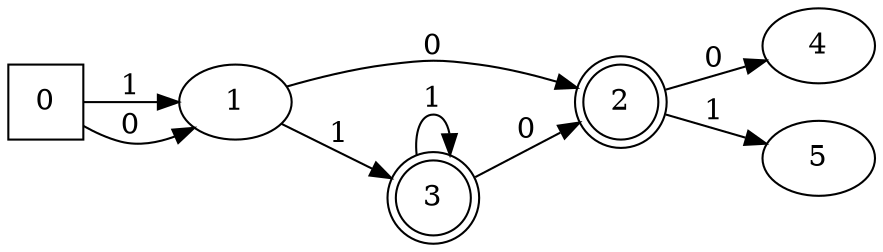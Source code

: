 digraph G {
	rankdir=LR;
	0->1[ label=1 ];
	0->1[ label=0 ];
	1->2[ label=0 ];
	1->3[ label=1 ];
	2->4[ label=0 ];
	2->5[ label=1 ];
	3->2[ label=0 ];
	3->3[ label=1 ];
	0 [ shape=square ];
	1;
	2 [ shape=doublecircle ];
	3 [ shape=doublecircle ];
	4;
	5;

}

